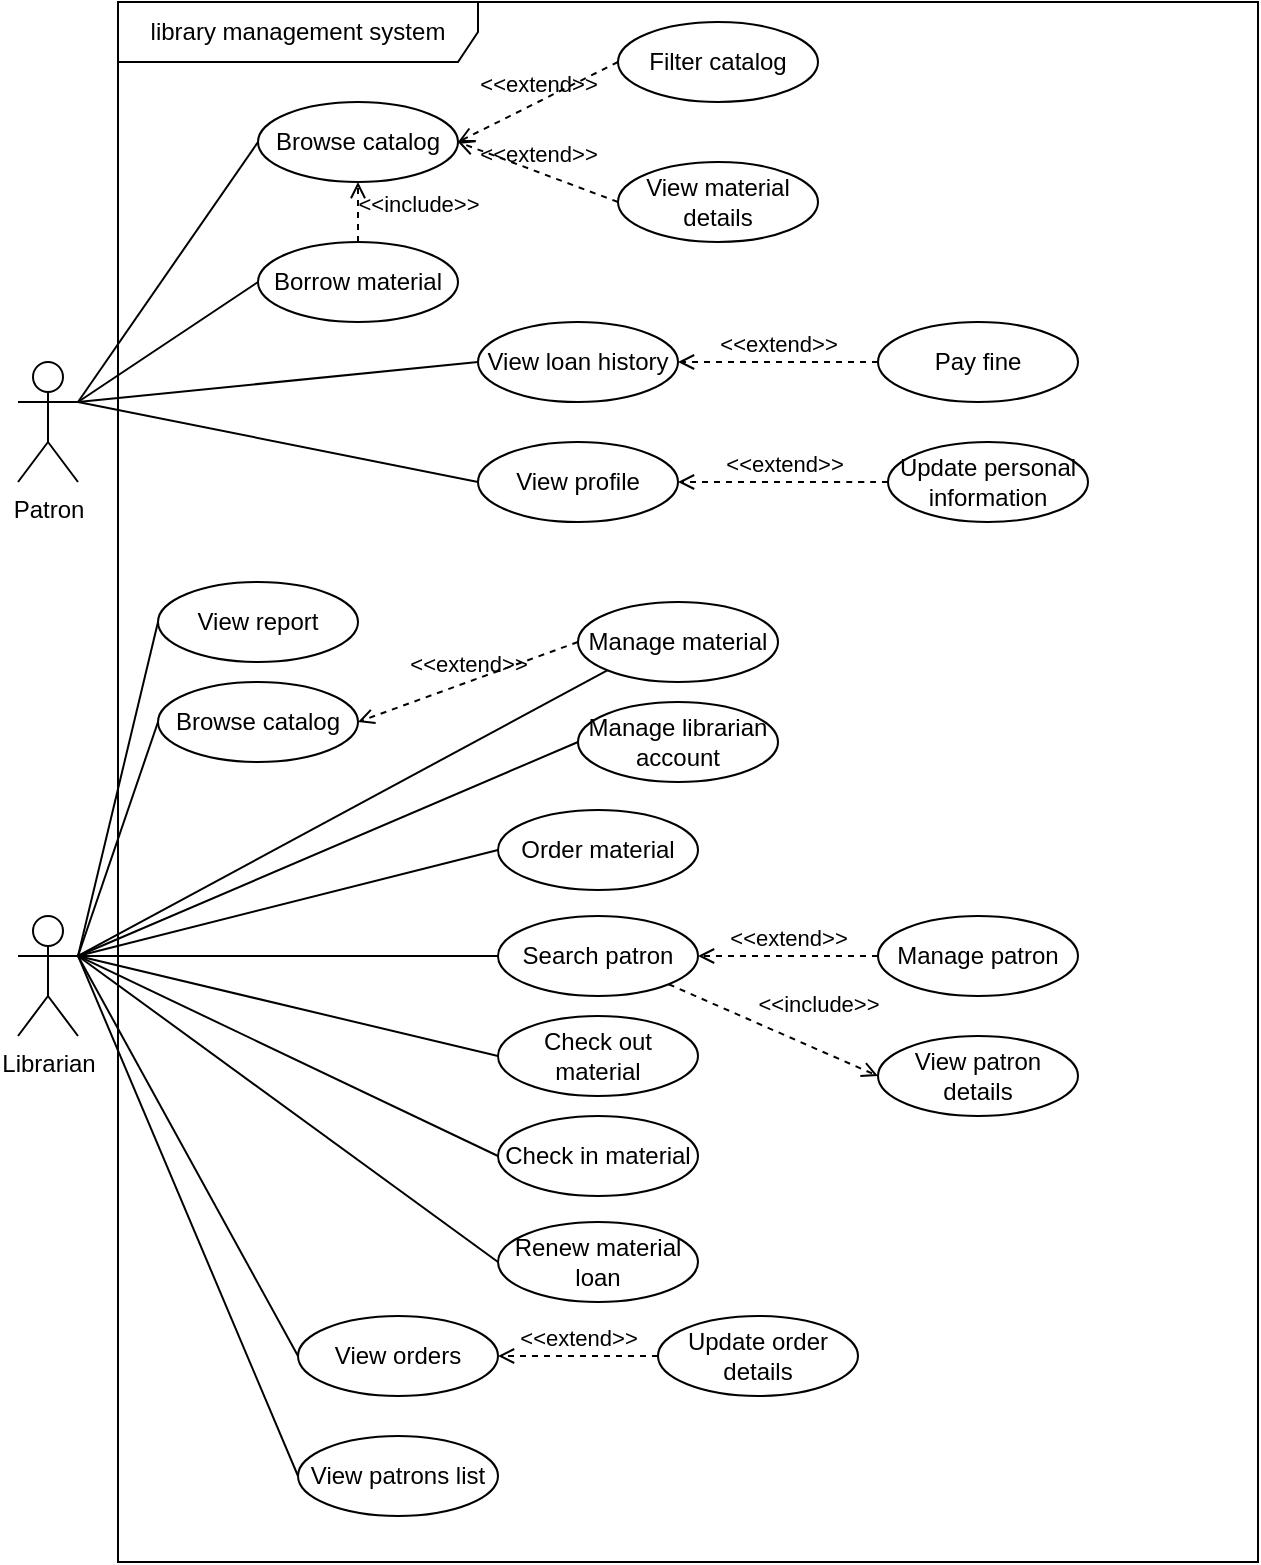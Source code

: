 <mxfile>
    <diagram id="M2T5hSI93tEMTl3FXH_X" name="v0">
        <mxGraphModel dx="1018" dy="570" grid="1" gridSize="10" guides="1" tooltips="1" connect="1" arrows="1" fold="1" page="1" pageScale="1" pageWidth="1169" pageHeight="827" background="#ffffff" math="0" shadow="0">
            <root>
                <mxCell id="0"/>
                <mxCell id="1" parent="0"/>
                <mxCell id="42" value="library management system" style="shape=umlFrame;whiteSpace=wrap;html=1;width=180;height=30;" parent="1" vertex="1">
                    <mxGeometry x="200" y="10" width="570" height="780" as="geometry"/>
                </mxCell>
                <mxCell id="23" style="edgeStyle=none;html=1;exitX=1;exitY=0.333;exitDx=0;exitDy=0;exitPerimeter=0;entryX=0;entryY=0.5;entryDx=0;entryDy=0;endArrow=none;endFill=0;" parent="1" source="3" target="9" edge="1">
                    <mxGeometry relative="1" as="geometry"/>
                </mxCell>
                <mxCell id="25" style="edgeStyle=none;html=1;exitX=1;exitY=0.333;exitDx=0;exitDy=0;exitPerimeter=0;entryX=0;entryY=0.5;entryDx=0;entryDy=0;endArrow=none;endFill=0;" parent="1" source="3" target="7" edge="1">
                    <mxGeometry relative="1" as="geometry"/>
                </mxCell>
                <mxCell id="26" style="edgeStyle=none;html=1;exitX=1;exitY=0.333;exitDx=0;exitDy=0;exitPerimeter=0;entryX=0;entryY=0.5;entryDx=0;entryDy=0;endArrow=none;endFill=0;" parent="1" source="3" target="6" edge="1">
                    <mxGeometry relative="1" as="geometry"/>
                </mxCell>
                <mxCell id="35" style="edgeStyle=none;html=1;exitX=1;exitY=0.333;exitDx=0;exitDy=0;exitPerimeter=0;entryX=0;entryY=0.5;entryDx=0;entryDy=0;endArrow=none;endFill=0;" parent="1" source="3" target="13" edge="1">
                    <mxGeometry relative="1" as="geometry"/>
                </mxCell>
                <mxCell id="3" value="Patron" style="shape=umlActor;verticalLabelPosition=bottom;verticalAlign=top;html=1;" parent="1" vertex="1">
                    <mxGeometry x="150" y="190" width="30" height="60" as="geometry"/>
                </mxCell>
                <mxCell id="6" value="Browse catalog" style="ellipse;whiteSpace=wrap;html=1;align=center;" parent="1" vertex="1">
                    <mxGeometry x="270" y="60" width="100" height="40" as="geometry"/>
                </mxCell>
                <mxCell id="7" value="Borrow material" style="ellipse;whiteSpace=wrap;html=1;align=center;" parent="1" vertex="1">
                    <mxGeometry x="270" y="130" width="100" height="40" as="geometry"/>
                </mxCell>
                <mxCell id="8" value="Renew material loan" style="ellipse;whiteSpace=wrap;html=1;align=center;" parent="1" vertex="1">
                    <mxGeometry x="390" y="620" width="100" height="40" as="geometry"/>
                </mxCell>
                <mxCell id="9" value="View loan history" style="ellipse;whiteSpace=wrap;html=1;align=center;" parent="1" vertex="1">
                    <mxGeometry x="380" y="170" width="100" height="40" as="geometry"/>
                </mxCell>
                <mxCell id="11" value="Filter catalog" style="ellipse;whiteSpace=wrap;html=1;align=center;" parent="1" vertex="1">
                    <mxGeometry x="450" y="20" width="100" height="40" as="geometry"/>
                </mxCell>
                <mxCell id="12" value="View material details" style="ellipse;whiteSpace=wrap;html=1;align=center;" parent="1" vertex="1">
                    <mxGeometry x="450" y="90" width="100" height="40" as="geometry"/>
                </mxCell>
                <mxCell id="13" value="View profile" style="ellipse;whiteSpace=wrap;html=1;align=center;" parent="1" vertex="1">
                    <mxGeometry x="380" y="230" width="100" height="40" as="geometry"/>
                </mxCell>
                <mxCell id="14" value="Update personal information" style="ellipse;whiteSpace=wrap;html=1;align=center;" parent="1" vertex="1">
                    <mxGeometry x="585" y="230" width="100" height="40" as="geometry"/>
                </mxCell>
                <mxCell id="15" value="&amp;lt;&amp;lt;extend&amp;gt;&amp;gt;" style="html=1;verticalAlign=bottom;labelBackgroundColor=none;endArrow=open;endFill=0;dashed=1;exitX=0;exitY=0.5;exitDx=0;exitDy=0;entryX=1;entryY=0.5;entryDx=0;entryDy=0;" parent="1" source="14" target="13" edge="1">
                    <mxGeometry width="160" relative="1" as="geometry">
                        <mxPoint x="290" y="310" as="sourcePoint"/>
                        <mxPoint x="450" y="310" as="targetPoint"/>
                        <Array as="points">
                            <mxPoint x="570" y="250"/>
                        </Array>
                    </mxGeometry>
                </mxCell>
                <mxCell id="28" style="edgeStyle=none;html=1;exitX=1;exitY=0.333;exitDx=0;exitDy=0;exitPerimeter=0;entryX=0;entryY=0.5;entryDx=0;entryDy=0;endArrow=none;endFill=0;" parent="1" source="16" target="19" edge="1">
                    <mxGeometry relative="1" as="geometry"/>
                </mxCell>
                <mxCell id="29" style="edgeStyle=none;html=1;exitX=1;exitY=0.333;exitDx=0;exitDy=0;exitPerimeter=0;entryX=0;entryY=0.5;entryDx=0;entryDy=0;endArrow=none;endFill=0;" parent="1" source="16" target="20" edge="1">
                    <mxGeometry relative="1" as="geometry"/>
                </mxCell>
                <mxCell id="30" style="edgeStyle=none;html=1;exitX=1;exitY=0.333;exitDx=0;exitDy=0;exitPerimeter=0;entryX=0;entryY=0.5;entryDx=0;entryDy=0;endArrow=none;endFill=0;" parent="1" source="16" target="21" edge="1">
                    <mxGeometry relative="1" as="geometry"/>
                </mxCell>
                <mxCell id="33" style="edgeStyle=none;html=1;exitX=1;exitY=0.333;exitDx=0;exitDy=0;exitPerimeter=0;entryX=0;entryY=0.5;entryDx=0;entryDy=0;endArrow=none;endFill=0;" parent="1" source="16" target="8" edge="1">
                    <mxGeometry relative="1" as="geometry"/>
                </mxCell>
                <mxCell id="34" style="edgeStyle=none;html=1;exitX=1;exitY=0.333;exitDx=0;exitDy=0;exitPerimeter=0;entryX=0;entryY=0.5;entryDx=0;entryDy=0;endArrow=none;endFill=0;" parent="1" source="16" target="18" edge="1">
                    <mxGeometry relative="1" as="geometry"/>
                </mxCell>
                <mxCell id="37" style="edgeStyle=none;html=1;exitX=1;exitY=0.333;exitDx=0;exitDy=0;exitPerimeter=0;entryX=0;entryY=0.5;entryDx=0;entryDy=0;endArrow=none;endFill=0;" parent="1" source="16" target="36" edge="1">
                    <mxGeometry relative="1" as="geometry"/>
                </mxCell>
                <mxCell id="41" style="edgeStyle=none;html=1;exitX=1;exitY=0.333;exitDx=0;exitDy=0;exitPerimeter=0;entryX=0;entryY=0.5;entryDx=0;entryDy=0;endArrow=none;endFill=0;" parent="1" source="16" target="38" edge="1">
                    <mxGeometry relative="1" as="geometry"/>
                </mxCell>
                <mxCell id="51" style="edgeStyle=none;html=1;exitX=1;exitY=0.333;exitDx=0;exitDy=0;exitPerimeter=0;entryX=0;entryY=0.5;entryDx=0;entryDy=0;endArrow=none;endFill=0;" parent="1" source="16" target="50" edge="1">
                    <mxGeometry relative="1" as="geometry"/>
                </mxCell>
                <mxCell id="54" style="edgeStyle=none;html=1;exitX=1;exitY=0.333;exitDx=0;exitDy=0;exitPerimeter=0;entryX=0;entryY=1;entryDx=0;entryDy=0;endArrow=none;endFill=0;" edge="1" parent="1" source="16" target="17">
                    <mxGeometry relative="1" as="geometry"/>
                </mxCell>
                <mxCell id="16" value="Librarian" style="shape=umlActor;verticalLabelPosition=bottom;verticalAlign=top;html=1;" parent="1" vertex="1">
                    <mxGeometry x="150" y="467" width="30" height="60" as="geometry"/>
                </mxCell>
                <mxCell id="17" value="Manage material" style="ellipse;whiteSpace=wrap;html=1;align=center;" parent="1" vertex="1">
                    <mxGeometry x="430" y="310" width="100" height="40" as="geometry"/>
                </mxCell>
                <mxCell id="18" value="View report" style="ellipse;whiteSpace=wrap;html=1;align=center;" parent="1" vertex="1">
                    <mxGeometry x="220" y="300" width="100" height="40" as="geometry"/>
                </mxCell>
                <mxCell id="19" value="Check out material" style="ellipse;whiteSpace=wrap;html=1;align=center;" parent="1" vertex="1">
                    <mxGeometry x="390" y="517" width="100" height="40" as="geometry"/>
                </mxCell>
                <mxCell id="20" value="Check in material" style="ellipse;whiteSpace=wrap;html=1;align=center;" parent="1" vertex="1">
                    <mxGeometry x="390" y="567" width="100" height="40" as="geometry"/>
                </mxCell>
                <mxCell id="21" value="View orders" style="ellipse;whiteSpace=wrap;html=1;align=center;" parent="1" vertex="1">
                    <mxGeometry x="290" y="667" width="100" height="40" as="geometry"/>
                </mxCell>
                <mxCell id="22" value="&amp;lt;&amp;lt;include&amp;gt;&amp;gt;" style="html=1;verticalAlign=bottom;labelBackgroundColor=none;endArrow=open;endFill=0;dashed=1;exitX=0.5;exitY=0;exitDx=0;exitDy=0;entryX=0.5;entryY=1;entryDx=0;entryDy=0;" parent="1" source="7" target="6" edge="1">
                    <mxGeometry x="-0.333" y="-30" width="160" relative="1" as="geometry">
                        <mxPoint x="300" y="170" as="sourcePoint"/>
                        <mxPoint x="460" y="170" as="targetPoint"/>
                        <mxPoint as="offset"/>
                    </mxGeometry>
                </mxCell>
                <mxCell id="31" value="&amp;lt;&amp;lt;extend&amp;gt;&amp;gt;" style="html=1;verticalAlign=bottom;labelBackgroundColor=none;endArrow=open;endFill=0;dashed=1;exitX=0;exitY=0.5;exitDx=0;exitDy=0;entryX=1;entryY=0.5;entryDx=0;entryDy=0;" parent="1" source="11" target="6" edge="1">
                    <mxGeometry width="160" relative="1" as="geometry">
                        <mxPoint x="460" y="380" as="sourcePoint"/>
                        <mxPoint x="380.0" y="380" as="targetPoint"/>
                    </mxGeometry>
                </mxCell>
                <mxCell id="32" value="&amp;lt;&amp;lt;extend&amp;gt;&amp;gt;" style="html=1;verticalAlign=bottom;labelBackgroundColor=none;endArrow=open;endFill=0;dashed=1;exitX=0;exitY=0.5;exitDx=0;exitDy=0;" parent="1" source="12" edge="1">
                    <mxGeometry width="160" relative="1" as="geometry">
                        <mxPoint x="420.0" y="50" as="sourcePoint"/>
                        <mxPoint x="370" y="80" as="targetPoint"/>
                    </mxGeometry>
                </mxCell>
                <mxCell id="36" value="View patrons list" style="ellipse;whiteSpace=wrap;html=1;align=center;" parent="1" vertex="1">
                    <mxGeometry x="290" y="727" width="100" height="40" as="geometry"/>
                </mxCell>
                <mxCell id="38" value="Manage librarian account" style="ellipse;whiteSpace=wrap;html=1;align=center;" parent="1" vertex="1">
                    <mxGeometry x="430" y="360" width="100" height="40" as="geometry"/>
                </mxCell>
                <mxCell id="43" value="View patron details" style="ellipse;whiteSpace=wrap;html=1;align=center;" parent="1" vertex="1">
                    <mxGeometry x="580" y="527" width="100" height="40" as="geometry"/>
                </mxCell>
                <mxCell id="47" style="edgeStyle=none;html=1;exitX=0;exitY=0.5;exitDx=0;exitDy=0;entryX=1;entryY=0.333;entryDx=0;entryDy=0;entryPerimeter=0;endArrow=none;endFill=0;" parent="1" source="46" target="16" edge="1">
                    <mxGeometry relative="1" as="geometry"/>
                </mxCell>
                <mxCell id="46" value="Browse catalog" style="ellipse;whiteSpace=wrap;html=1;align=center;" parent="1" vertex="1">
                    <mxGeometry x="220" y="350" width="100" height="40" as="geometry"/>
                </mxCell>
                <mxCell id="49" value="&amp;lt;&amp;lt;extend&amp;gt;&amp;gt;" style="html=1;verticalAlign=bottom;labelBackgroundColor=none;endArrow=open;endFill=0;dashed=1;exitX=0;exitY=0.5;exitDx=0;exitDy=0;entryX=1;entryY=0.5;entryDx=0;entryDy=0;" parent="1" source="17" target="46" edge="1">
                    <mxGeometry width="160" relative="1" as="geometry">
                        <mxPoint x="470" y="277" as="sourcePoint"/>
                        <mxPoint x="390" y="277" as="targetPoint"/>
                    </mxGeometry>
                </mxCell>
                <mxCell id="50" value="Search patron" style="ellipse;whiteSpace=wrap;html=1;align=center;" parent="1" vertex="1">
                    <mxGeometry x="390" y="467" width="100" height="40" as="geometry"/>
                </mxCell>
                <mxCell id="52" value="Update order details" style="ellipse;whiteSpace=wrap;html=1;align=center;" vertex="1" parent="1">
                    <mxGeometry x="470" y="667" width="100" height="40" as="geometry"/>
                </mxCell>
                <mxCell id="55" value="&amp;lt;&amp;lt;extend&amp;gt;&amp;gt;" style="html=1;verticalAlign=bottom;labelBackgroundColor=none;endArrow=open;endFill=0;dashed=1;exitX=0;exitY=0.5;exitDx=0;exitDy=0;entryX=1;entryY=0.5;entryDx=0;entryDy=0;" edge="1" parent="1" source="52" target="21">
                    <mxGeometry width="160" relative="1" as="geometry">
                        <mxPoint x="482.6" y="759.04" as="sourcePoint"/>
                        <mxPoint x="400" y="757" as="targetPoint"/>
                    </mxGeometry>
                </mxCell>
                <mxCell id="56" value="Pay fine" style="ellipse;whiteSpace=wrap;html=1;align=center;" vertex="1" parent="1">
                    <mxGeometry x="580" y="170" width="100" height="40" as="geometry"/>
                </mxCell>
                <mxCell id="57" value="&amp;lt;&amp;lt;extend&amp;gt;&amp;gt;" style="html=1;verticalAlign=bottom;labelBackgroundColor=none;endArrow=open;endFill=0;dashed=1;exitX=0;exitY=0.5;exitDx=0;exitDy=0;entryX=1;entryY=0.5;entryDx=0;entryDy=0;" edge="1" parent="1" source="56" target="9">
                    <mxGeometry width="160" relative="1" as="geometry">
                        <mxPoint x="595" y="300" as="sourcePoint"/>
                        <mxPoint x="490" y="300" as="targetPoint"/>
                    </mxGeometry>
                </mxCell>
                <mxCell id="59" style="edgeStyle=none;html=1;exitX=0;exitY=0.5;exitDx=0;exitDy=0;entryX=1;entryY=0.333;entryDx=0;entryDy=0;entryPerimeter=0;endArrow=none;endFill=0;" edge="1" parent="1" source="58" target="16">
                    <mxGeometry relative="1" as="geometry"/>
                </mxCell>
                <mxCell id="58" value="Order material" style="ellipse;whiteSpace=wrap;html=1;align=center;" vertex="1" parent="1">
                    <mxGeometry x="390" y="414" width="100" height="40" as="geometry"/>
                </mxCell>
                <mxCell id="61" value="Manage patron" style="ellipse;whiteSpace=wrap;html=1;align=center;" vertex="1" parent="1">
                    <mxGeometry x="580" y="467" width="100" height="40" as="geometry"/>
                </mxCell>
                <mxCell id="66" value="&amp;lt;&amp;lt;extend&amp;gt;&amp;gt;" style="html=1;verticalAlign=bottom;labelBackgroundColor=none;endArrow=open;endFill=0;dashed=1;exitX=0;exitY=0.5;exitDx=0;exitDy=0;entryX=1;entryY=0.5;entryDx=0;entryDy=0;" edge="1" parent="1" source="61" target="50">
                    <mxGeometry width="160" relative="1" as="geometry">
                        <mxPoint x="595.0" y="291" as="sourcePoint"/>
                        <mxPoint x="490" y="291" as="targetPoint"/>
                        <Array as="points"/>
                    </mxGeometry>
                </mxCell>
                <mxCell id="67" value="&amp;lt;&amp;lt;include&amp;gt;&amp;gt;" style="html=1;verticalAlign=bottom;labelBackgroundColor=none;endArrow=open;endFill=0;dashed=1;exitX=1;exitY=1;exitDx=0;exitDy=0;entryX=0;entryY=0.5;entryDx=0;entryDy=0;" edge="1" parent="1" source="50" target="43">
                    <mxGeometry x="0.33" y="13" width="160" relative="1" as="geometry">
                        <mxPoint x="330" y="140" as="sourcePoint"/>
                        <mxPoint x="330" y="110" as="targetPoint"/>
                        <mxPoint as="offset"/>
                    </mxGeometry>
                </mxCell>
            </root>
        </mxGraphModel>
    </diagram>
</mxfile>